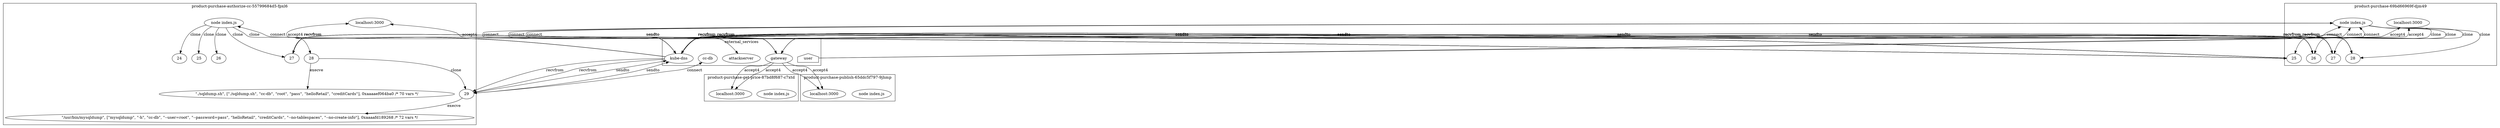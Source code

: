 digraph G {
	subgraph "cluster_ product-purchase-authorize-cc-55799684d5-fpxl6 " {
		label=" product-purchase-authorize-cc-55799684d5-fpxl6 "
		76899 [label="node index.js"]
		"product-purchase-authorize-cc_localhost_3000" [label="localhost:3000"]
		"product-purchase-authorize-cc_localhost_3000" [label="localhost:3000"]
		76899 -> 81389 [label=clone]
		76899 -> 81387 [label=clone]
		76899 -> 81384 [label=clone]
		76899 -> 81380 [label=clone]
		76899 -> 81491 [label=clone]
		81389 [label=24]
		81387 [label=25]
		81384 [label=26]
		81380 [label=27]
		81491 [label=28]
		" product-purchase-authorize-cc-55799684d5-fpxl6 _./sqldump.sh cc-db root pass helloRetail creditCards" [label="\"./sqldump.sh\", [\"./sqldump.sh\", \"cc-db\", \"root\", \"pass\", \"helloRetail\", \"creditCards\"], 0xaaaaef064ba0 /* 70 vars */"]
		81491 -> " product-purchase-authorize-cc-55799684d5-fpxl6 _./sqldump.sh cc-db root pass helloRetail creditCards" [label=execve]
		81491 -> 81499 [label=clone]
		81499 [label=29]
		" product-purchase-authorize-cc-55799684d5-fpxl6 _mysqldump -h cc-db --user=root --password=pass helloRetail creditCards --no-tablespaces --no-create-info" [label="\"/usr/bin/mysqldump\", [\"mysqldump\", \"-h\", \"cc-db\", \"--user=root\", \"--password=pass\", \"helloRetail\", \"creditCards\", \"--no-tablespaces\", \"--no-create-info\"], 0xaaaafd189268 /* 72 vars */"]
		81499 -> " product-purchase-authorize-cc-55799684d5-fpxl6 _mysqldump -h cc-db --user=root --password=pass helloRetail creditCards --no-tablespaces --no-create-info" [label=execve]
	}
	subgraph "cluster_ product-purchase-69bd66969f-djm49 " {
		label=" product-purchase-69bd66969f-djm49 "
		77798 [label="node index.js"]
		"product-purchase_localhost_3000" [label="localhost:3000"]
		"product-purchase_localhost_3000" [label="localhost:3000"]
		77798 -> 81301 [label=clone]
		77798 -> 81309 [label=clone]
		77798 -> 81303 [label=clone]
		77798 -> 81315 [label=clone]
		81301 [label=25]
		81309 [label=26]
		81303 [label=27]
		81315 [label=28]
	}
	subgraph "cluster_ product-purchase-get-price-87bd8f687-c7xtd " {
		label=" product-purchase-get-price-87bd8f687-c7xtd "
		78882 [label="node index.js"]
		"product-purchase-get-price_localhost_3000" [label="localhost:3000"]
		"product-purchase-get-price_localhost_3000" [label="localhost:3000"]
	}
	subgraph "cluster_ product-purchase-publish-65ddc5f797-9jhmp " {
		label=" product-purchase-publish-65ddc5f797-9jhmp "
		80240 [label="node index.js"]
		"product-purchase-publish_localhost_3000" [label="localhost:3000"]
		"product-purchase-publish_localhost_3000" [label="localhost:3000"]
	}
	subgraph cluster_services {
		label=external_services
		user [shape=house]
		"10.107.89.58_8080" -> "product-purchase-authorize-cc_localhost_3000" [label=accept4]
		"10.107.89.58_8080" -> "product-purchase-authorize-cc_localhost_3000" [label=accept4]
		"10.104.32.60_8889" [label=attackserver]
		76899 -> "10.104.32.60_8889" [label=connect dir=both]
		"10.96.0.10_53" [label="kube-dns"]
		81380 -> "10.96.0.10_53" [label=sendto]
		"10.96.0.10_53" [label="kube-dns"]
		81380 -> "10.96.0.10_53" [label=sendto]
		"10.96.0.10_53" [label="kube-dns"]
		"10.96.0.10_53" -> 81380 [label=recvfrom]
		"10.96.0.10_53" [label="kube-dns"]
		"10.96.0.10_53" -> 81380 [label=recvfrom]
		"10.96.0.10_53" [label="kube-dns"]
		81380 -> "10.96.0.10_53" [label=sendto]
		"10.96.0.10_53" [label="kube-dns"]
		81380 -> "10.96.0.10_53" [label=sendto]
		"10.96.0.10_53" [label="kube-dns"]
		"10.96.0.10_53" -> 81380 [label=recvfrom]
		"10.96.0.10_53" [label="kube-dns"]
		"10.96.0.10_53" -> 81380 [label=recvfrom]
		"10.96.0.10_53" [label="kube-dns"]
		81380 -> "10.96.0.10_53" [label=sendto]
		"10.96.0.10_53" [label="kube-dns"]
		81380 -> "10.96.0.10_53" [label=sendto]
		"10.96.0.10_53" [label="kube-dns"]
		"10.96.0.10_53" -> 81380 [label=recvfrom]
		"10.96.0.10_53" [label="kube-dns"]
		"10.96.0.10_53" -> 81380 [label=recvfrom]
		"10.96.0.10_53" [label="kube-dns"]
		81380 -> "10.96.0.10_53" [label=sendto]
		"10.96.0.10_53" [label="kube-dns"]
		81380 -> "10.96.0.10_53" [label=sendto]
		"10.96.0.10_53" [label="kube-dns"]
		"10.96.0.10_53" -> 81380 [label=recvfrom]
		"10.96.0.10_53" [label="kube-dns"]
		"10.96.0.10_53" -> 81380 [label=recvfrom]
		"10.96.0.10_53" [label="kube-dns"]
		81499 -> "10.96.0.10_53" [label=sendto]
		"10.96.0.10_53" [label="kube-dns"]
		81499 -> "10.96.0.10_53" [label=sendto]
		"10.96.0.10_53" [label="kube-dns"]
		"10.96.0.10_53" -> 81499 [label=recvfrom]
		"10.96.0.10_53" [label="kube-dns"]
		"10.96.0.10_53" -> 81499 [label=recvfrom]
		"10.108.158.214_3306" [label="cc-db"]
		81499 -> "10.108.158.214_3306" [label=connect dir=both]
		user -> "product-purchase_localhost_3000" [label=accept4]
		user -> "product-purchase_localhost_3000" [label=accept4]
		"10.107.89.58_8080" [label=gateway]
		77798 -> "10.107.89.58_8080" [label=connect dir=both]
		"10.107.89.58_8080" [label=gateway]
		77798 -> "10.107.89.58_8080" [label=connect dir=both]
		"10.107.89.58_8080" [label=gateway]
		77798 -> "10.107.89.58_8080" [label=connect dir=both]
		"10.107.89.58_8080" [label=gateway]
		77798 -> "10.107.89.58_8080" [label=connect dir=both]
		"10.107.89.58_8080" [label=gateway]
		77798 -> "10.107.89.58_8080" [label=connect dir=both]
		"10.107.89.58_8080" [label=gateway]
		77798 -> "10.107.89.58_8080" [label=connect dir=both]
		"10.96.0.10_53" [label="kube-dns"]
		81301 -> "10.96.0.10_53" [label=sendto]
		"10.96.0.10_53" [label="kube-dns"]
		81301 -> "10.96.0.10_53" [label=sendto]
		"10.96.0.10_53" [label="kube-dns"]
		"10.96.0.10_53" -> 81301 [label=recvfrom]
		"10.96.0.10_53" [label="kube-dns"]
		"10.96.0.10_53" -> 81301 [label=recvfrom]
		"10.96.0.10_53" [label="kube-dns"]
		81301 -> "10.96.0.10_53" [label=sendto]
		"10.96.0.10_53" [label="kube-dns"]
		81301 -> "10.96.0.10_53" [label=sendto]
		"10.96.0.10_53" [label="kube-dns"]
		"10.96.0.10_53" -> 81301 [label=recvfrom]
		"10.96.0.10_53" [label="kube-dns"]
		"10.96.0.10_53" -> 81301 [label=recvfrom]
		"10.96.0.10_53" [label="kube-dns"]
		81301 -> "10.96.0.10_53" [label=sendto]
		"10.96.0.10_53" [label="kube-dns"]
		81301 -> "10.96.0.10_53" [label=sendto]
		"10.96.0.10_53" [label="kube-dns"]
		"10.96.0.10_53" -> 81301 [label=recvfrom]
		"10.96.0.10_53" [label="kube-dns"]
		"10.96.0.10_53" -> 81301 [label=recvfrom]
		"10.96.0.10_53" [label="kube-dns"]
		81301 -> "10.96.0.10_53" [label=sendto]
		"10.96.0.10_53" [label="kube-dns"]
		81301 -> "10.96.0.10_53" [label=sendto]
		"10.96.0.10_53" [label="kube-dns"]
		"10.96.0.10_53" -> 81301 [label=recvfrom]
		"10.96.0.10_53" [label="kube-dns"]
		"10.96.0.10_53" -> 81301 [label=recvfrom]
		"10.96.0.10_53" [label="kube-dns"]
		81301 -> "10.96.0.10_53" [label=sendto]
		"10.96.0.10_53" [label="kube-dns"]
		81301 -> "10.96.0.10_53" [label=sendto]
		"10.96.0.10_53" [label="kube-dns"]
		"10.96.0.10_53" -> 81301 [label=recvfrom]
		"10.96.0.10_53" [label="kube-dns"]
		"10.96.0.10_53" -> 81301 [label=recvfrom]
		"10.96.0.10_53" [label="kube-dns"]
		81301 -> "10.96.0.10_53" [label=sendto]
		"10.96.0.10_53" [label="kube-dns"]
		81301 -> "10.96.0.10_53" [label=sendto]
		"10.96.0.10_53" [label="kube-dns"]
		"10.96.0.10_53" -> 81301 [label=recvfrom]
		"10.96.0.10_53" [label="kube-dns"]
		"10.96.0.10_53" -> 81301 [label=recvfrom]
		"10.96.0.10_53" [label="kube-dns"]
		81301 -> "10.96.0.10_53" [label=sendto]
		"10.96.0.10_53" [label="kube-dns"]
		81301 -> "10.96.0.10_53" [label=sendto]
		"10.96.0.10_53" [label="kube-dns"]
		"10.96.0.10_53" -> 81301 [label=recvfrom]
		"10.96.0.10_53" [label="kube-dns"]
		"10.96.0.10_53" -> 81301 [label=recvfrom]
		"10.96.0.10_53" [label="kube-dns"]
		81301 -> "10.96.0.10_53" [label=sendto]
		"10.96.0.10_53" [label="kube-dns"]
		81301 -> "10.96.0.10_53" [label=sendto]
		"10.96.0.10_53" [label="kube-dns"]
		"10.96.0.10_53" -> 81301 [label=recvfrom]
		"10.96.0.10_53" [label="kube-dns"]
		"10.96.0.10_53" -> 81301 [label=recvfrom]
		"10.96.0.10_53" [label="kube-dns"]
		81309 -> "10.96.0.10_53" [label=sendto]
		"10.96.0.10_53" [label="kube-dns"]
		81309 -> "10.96.0.10_53" [label=sendto]
		"10.96.0.10_53" [label="kube-dns"]
		"10.96.0.10_53" -> 81309 [label=recvfrom]
		"10.96.0.10_53" [label="kube-dns"]
		"10.96.0.10_53" -> 81309 [label=recvfrom]
		"10.96.0.10_53" [label="kube-dns"]
		81309 -> "10.96.0.10_53" [label=sendto]
		"10.96.0.10_53" [label="kube-dns"]
		81309 -> "10.96.0.10_53" [label=sendto]
		"10.96.0.10_53" [label="kube-dns"]
		"10.96.0.10_53" -> 81309 [label=recvfrom]
		"10.96.0.10_53" [label="kube-dns"]
		"10.96.0.10_53" -> 81309 [label=recvfrom]
		"10.96.0.10_53" [label="kube-dns"]
		81309 -> "10.96.0.10_53" [label=sendto]
		"10.96.0.10_53" [label="kube-dns"]
		81309 -> "10.96.0.10_53" [label=sendto]
		"10.96.0.10_53" [label="kube-dns"]
		"10.96.0.10_53" -> 81309 [label=recvfrom]
		"10.96.0.10_53" [label="kube-dns"]
		"10.96.0.10_53" -> 81309 [label=recvfrom]
		"10.96.0.10_53" [label="kube-dns"]
		81309 -> "10.96.0.10_53" [label=sendto]
		"10.96.0.10_53" [label="kube-dns"]
		81309 -> "10.96.0.10_53" [label=sendto]
		"10.96.0.10_53" [label="kube-dns"]
		"10.96.0.10_53" -> 81309 [label=recvfrom]
		"10.96.0.10_53" [label="kube-dns"]
		"10.96.0.10_53" -> 81309 [label=recvfrom]
		"10.96.0.10_53" [label="kube-dns"]
		81303 -> "10.96.0.10_53" [label=sendto]
		"10.96.0.10_53" [label="kube-dns"]
		81303 -> "10.96.0.10_53" [label=sendto]
		"10.96.0.10_53" [label="kube-dns"]
		"10.96.0.10_53" -> 81303 [label=recvfrom]
		"10.96.0.10_53" [label="kube-dns"]
		"10.96.0.10_53" -> 81303 [label=recvfrom]
		"10.96.0.10_53" [label="kube-dns"]
		81303 -> "10.96.0.10_53" [label=sendto]
		"10.96.0.10_53" [label="kube-dns"]
		81303 -> "10.96.0.10_53" [label=sendto]
		"10.96.0.10_53" [label="kube-dns"]
		"10.96.0.10_53" -> 81303 [label=recvfrom]
		"10.96.0.10_53" [label="kube-dns"]
		"10.96.0.10_53" -> 81303 [label=recvfrom]
		"10.96.0.10_53" [label="kube-dns"]
		81303 -> "10.96.0.10_53" [label=sendto]
		"10.96.0.10_53" [label="kube-dns"]
		81303 -> "10.96.0.10_53" [label=sendto]
		"10.96.0.10_53" [label="kube-dns"]
		"10.96.0.10_53" -> 81303 [label=recvfrom]
		"10.96.0.10_53" [label="kube-dns"]
		"10.96.0.10_53" -> 81303 [label=recvfrom]
		"10.96.0.10_53" [label="kube-dns"]
		81303 -> "10.96.0.10_53" [label=sendto]
		"10.96.0.10_53" [label="kube-dns"]
		81303 -> "10.96.0.10_53" [label=sendto]
		"10.96.0.10_53" [label="kube-dns"]
		"10.96.0.10_53" -> 81303 [label=recvfrom]
		"10.96.0.10_53" [label="kube-dns"]
		"10.96.0.10_53" -> 81303 [label=recvfrom]
		"10.96.0.10_53" [label="kube-dns"]
		81303 -> "10.96.0.10_53" [label=sendto]
		"10.96.0.10_53" [label="kube-dns"]
		81303 -> "10.96.0.10_53" [label=sendto]
		"10.96.0.10_53" [label="kube-dns"]
		"10.96.0.10_53" -> 81303 [label=recvfrom]
		"10.96.0.10_53" [label="kube-dns"]
		"10.96.0.10_53" -> 81303 [label=recvfrom]
		"10.96.0.10_53" [label="kube-dns"]
		81303 -> "10.96.0.10_53" [label=sendto]
		"10.96.0.10_53" [label="kube-dns"]
		81303 -> "10.96.0.10_53" [label=sendto]
		"10.96.0.10_53" [label="kube-dns"]
		"10.96.0.10_53" -> 81303 [label=recvfrom]
		"10.96.0.10_53" [label="kube-dns"]
		"10.96.0.10_53" -> 81303 [label=recvfrom]
		"10.96.0.10_53" [label="kube-dns"]
		81303 -> "10.96.0.10_53" [label=sendto]
		"10.96.0.10_53" [label="kube-dns"]
		81303 -> "10.96.0.10_53" [label=sendto]
		"10.96.0.10_53" [label="kube-dns"]
		"10.96.0.10_53" -> 81303 [label=recvfrom]
		"10.96.0.10_53" [label="kube-dns"]
		"10.96.0.10_53" -> 81303 [label=recvfrom]
		"10.96.0.10_53" [label="kube-dns"]
		81303 -> "10.96.0.10_53" [label=sendto]
		"10.96.0.10_53" [label="kube-dns"]
		81303 -> "10.96.0.10_53" [label=sendto]
		"10.96.0.10_53" [label="kube-dns"]
		"10.96.0.10_53" -> 81303 [label=recvfrom]
		"10.96.0.10_53" [label="kube-dns"]
		"10.96.0.10_53" -> 81303 [label=recvfrom]
		"10.96.0.10_53" [label="kube-dns"]
		81315 -> "10.96.0.10_53" [label=sendto]
		"10.96.0.10_53" [label="kube-dns"]
		81315 -> "10.96.0.10_53" [label=sendto]
		"10.96.0.10_53" [label="kube-dns"]
		"10.96.0.10_53" -> 81315 [label=recvfrom]
		"10.96.0.10_53" [label="kube-dns"]
		"10.96.0.10_53" -> 81315 [label=recvfrom]
		"10.96.0.10_53" [label="kube-dns"]
		81315 -> "10.96.0.10_53" [label=sendto]
		"10.96.0.10_53" [label="kube-dns"]
		81315 -> "10.96.0.10_53" [label=sendto]
		"10.96.0.10_53" [label="kube-dns"]
		"10.96.0.10_53" -> 81315 [label=recvfrom]
		"10.96.0.10_53" [label="kube-dns"]
		"10.96.0.10_53" -> 81315 [label=recvfrom]
		"10.96.0.10_53" [label="kube-dns"]
		81315 -> "10.96.0.10_53" [label=sendto]
		"10.96.0.10_53" [label="kube-dns"]
		81315 -> "10.96.0.10_53" [label=sendto]
		"10.96.0.10_53" [label="kube-dns"]
		"10.96.0.10_53" -> 81315 [label=recvfrom]
		"10.96.0.10_53" [label="kube-dns"]
		"10.96.0.10_53" -> 81315 [label=recvfrom]
		"10.96.0.10_53" [label="kube-dns"]
		81315 -> "10.96.0.10_53" [label=sendto]
		"10.96.0.10_53" [label="kube-dns"]
		81315 -> "10.96.0.10_53" [label=sendto]
		"10.96.0.10_53" [label="kube-dns"]
		"10.96.0.10_53" -> 81315 [label=recvfrom]
		"10.96.0.10_53" [label="kube-dns"]
		"10.96.0.10_53" -> 81315 [label=recvfrom]
		"10.107.89.58_8080" -> "product-purchase-get-price_localhost_3000" [label=accept4]
		"10.107.89.58_8080" -> "product-purchase-get-price_localhost_3000" [label=accept4]
		"10.107.89.58_8080" -> "product-purchase-publish_localhost_3000" [label=accept4]
		"10.107.89.58_8080" -> "product-purchase-publish_localhost_3000" [label=accept4]
	}
}
